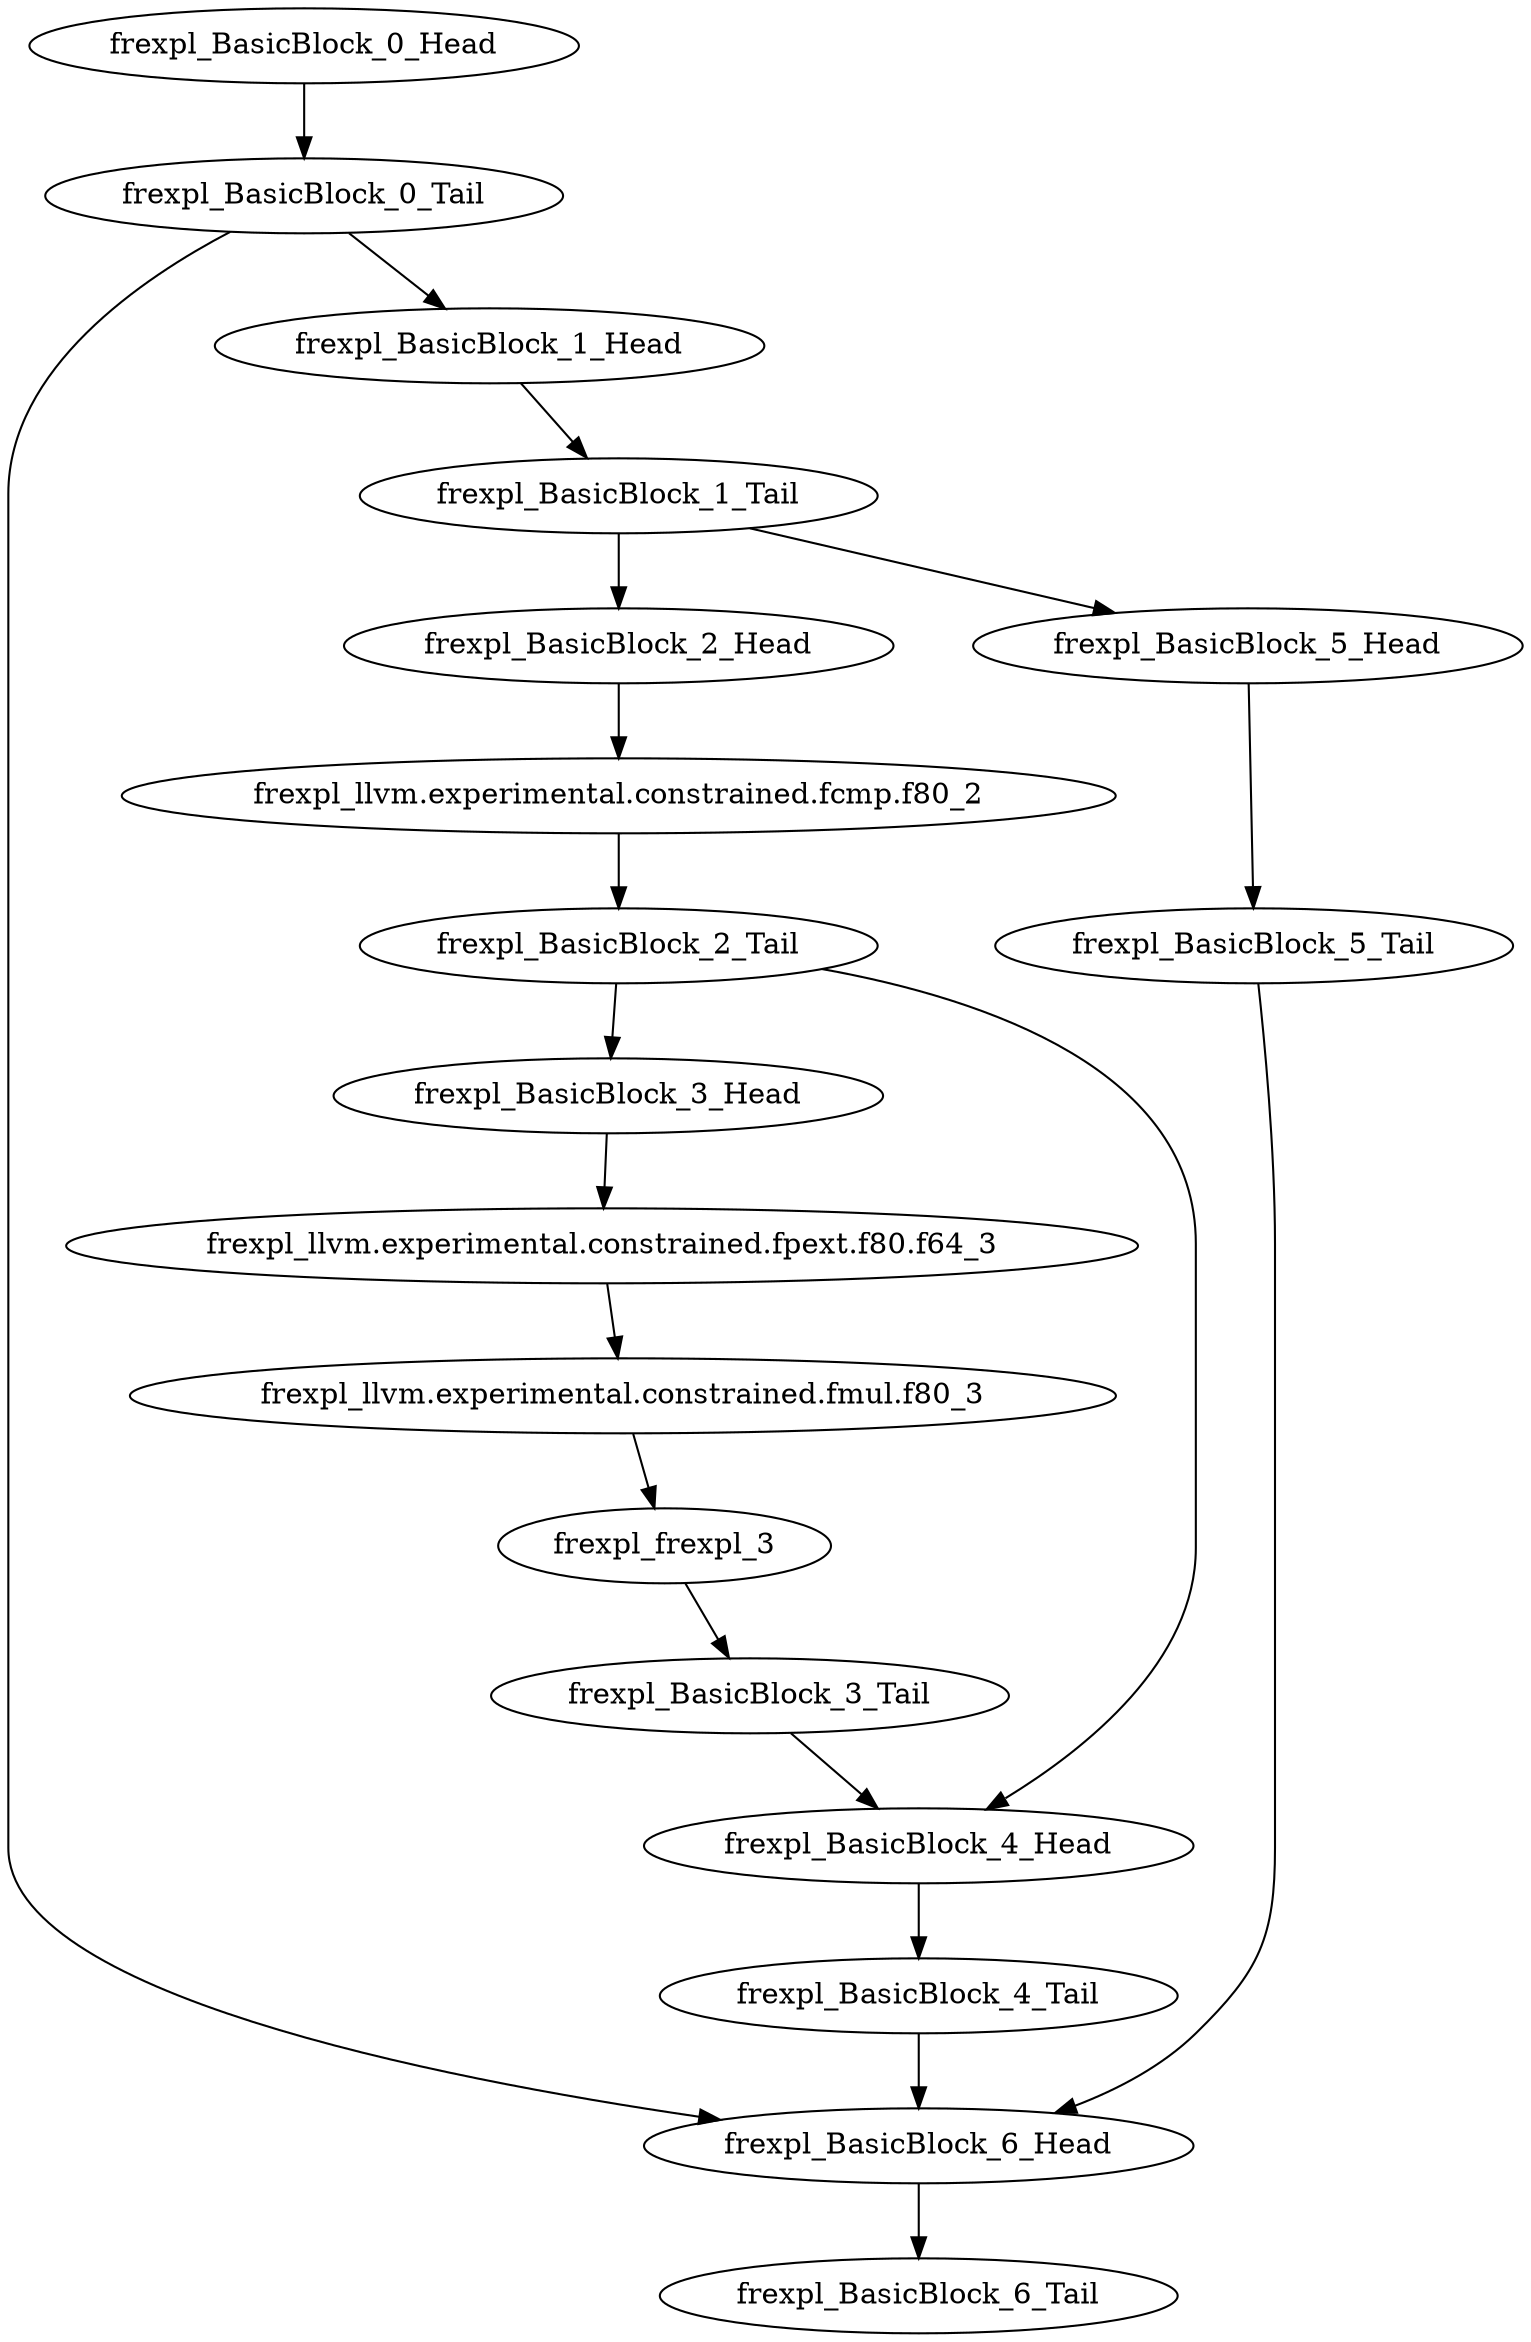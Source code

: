 digraph G {
    "frexpl_BasicBlock_5_Tail" -> "frexpl_BasicBlock_6_Head"
    "frexpl_BasicBlock_0_Tail" -> "frexpl_BasicBlock_1_Head"
    "frexpl_BasicBlock_0_Tail" -> "frexpl_BasicBlock_6_Head"
    "frexpl_BasicBlock_4_Tail" -> "frexpl_BasicBlock_6_Head"
    "frexpl_BasicBlock_1_Head" -> "frexpl_BasicBlock_1_Tail"
    "frexpl_llvm.experimental.constrained.fpext.f80.f64_3" -> "frexpl_llvm.experimental.constrained.fmul.f80_3"
    "frexpl_BasicBlock_2_Head" -> "frexpl_llvm.experimental.constrained.fcmp.f80_2"
    "frexpl_BasicBlock_3_Head" -> "frexpl_llvm.experimental.constrained.fpext.f80.f64_3"
    "frexpl_BasicBlock_3_Tail" -> "frexpl_BasicBlock_4_Head"
    "frexpl_frexpl_3" -> "frexpl_BasicBlock_3_Tail"
    "frexpl_BasicBlock_4_Head" -> "frexpl_BasicBlock_4_Tail"
    "frexpl_llvm.experimental.constrained.fcmp.f80_2" -> "frexpl_BasicBlock_2_Tail"
    "frexpl_BasicBlock_5_Head" -> "frexpl_BasicBlock_5_Tail"
    "frexpl_llvm.experimental.constrained.fmul.f80_3" -> "frexpl_frexpl_3"
    "frexpl_BasicBlock_6_Head" -> "frexpl_BasicBlock_6_Tail"
    "frexpl_BasicBlock_0_Head" -> "frexpl_BasicBlock_0_Tail"
    "frexpl_BasicBlock_2_Tail" -> "frexpl_BasicBlock_3_Head"
    "frexpl_BasicBlock_2_Tail" -> "frexpl_BasicBlock_4_Head"
    "frexpl_BasicBlock_1_Tail" -> "frexpl_BasicBlock_2_Head"
    "frexpl_BasicBlock_1_Tail" -> "frexpl_BasicBlock_5_Head"
}
